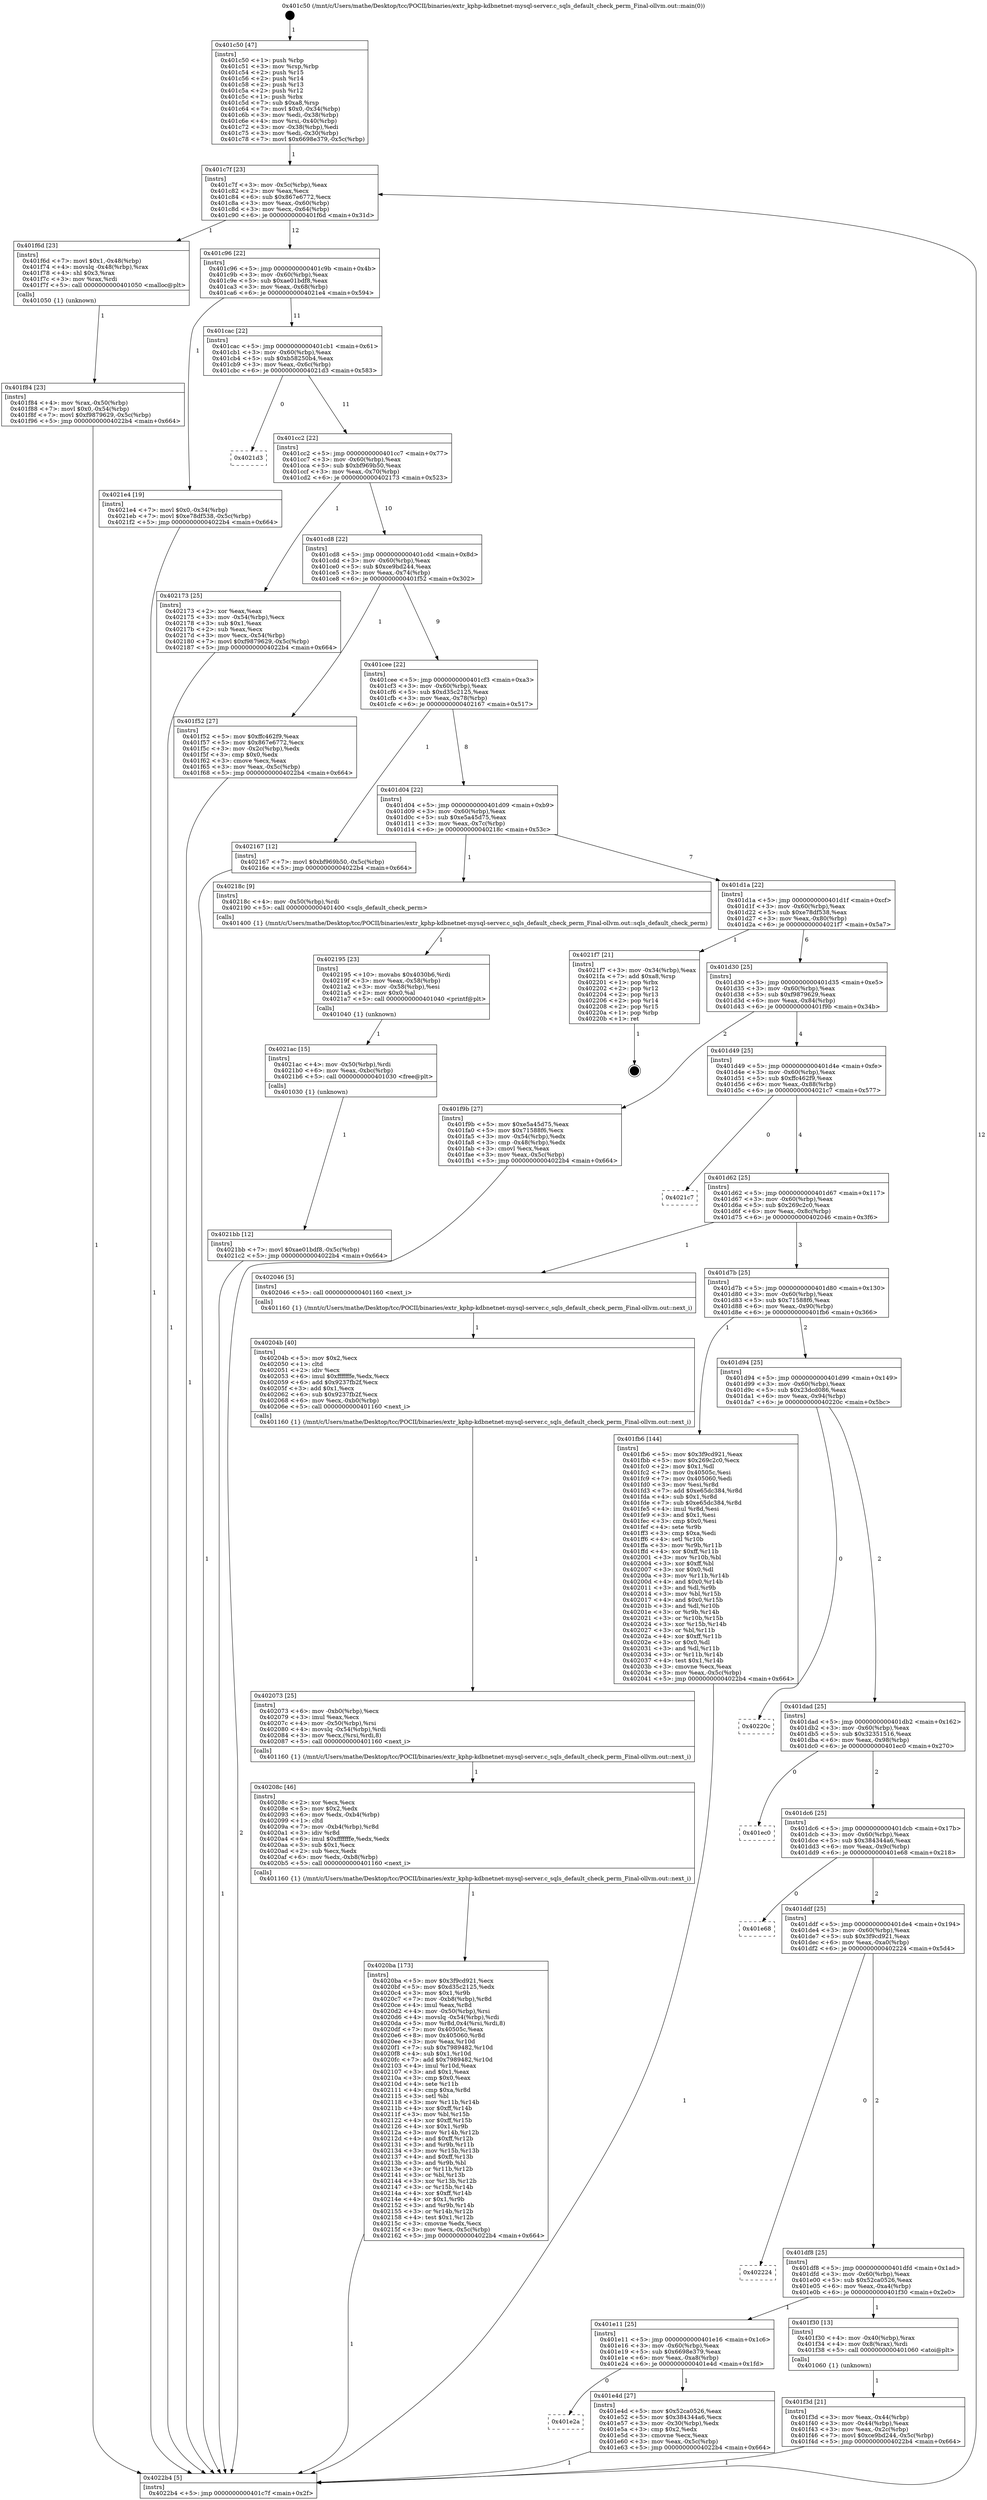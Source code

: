 digraph "0x401c50" {
  label = "0x401c50 (/mnt/c/Users/mathe/Desktop/tcc/POCII/binaries/extr_kphp-kdbnetnet-mysql-server.c_sqls_default_check_perm_Final-ollvm.out::main(0))"
  labelloc = "t"
  node[shape=record]

  Entry [label="",width=0.3,height=0.3,shape=circle,fillcolor=black,style=filled]
  "0x401c7f" [label="{
     0x401c7f [23]\l
     | [instrs]\l
     &nbsp;&nbsp;0x401c7f \<+3\>: mov -0x5c(%rbp),%eax\l
     &nbsp;&nbsp;0x401c82 \<+2\>: mov %eax,%ecx\l
     &nbsp;&nbsp;0x401c84 \<+6\>: sub $0x867e6772,%ecx\l
     &nbsp;&nbsp;0x401c8a \<+3\>: mov %eax,-0x60(%rbp)\l
     &nbsp;&nbsp;0x401c8d \<+3\>: mov %ecx,-0x64(%rbp)\l
     &nbsp;&nbsp;0x401c90 \<+6\>: je 0000000000401f6d \<main+0x31d\>\l
  }"]
  "0x401f6d" [label="{
     0x401f6d [23]\l
     | [instrs]\l
     &nbsp;&nbsp;0x401f6d \<+7\>: movl $0x1,-0x48(%rbp)\l
     &nbsp;&nbsp;0x401f74 \<+4\>: movslq -0x48(%rbp),%rax\l
     &nbsp;&nbsp;0x401f78 \<+4\>: shl $0x3,%rax\l
     &nbsp;&nbsp;0x401f7c \<+3\>: mov %rax,%rdi\l
     &nbsp;&nbsp;0x401f7f \<+5\>: call 0000000000401050 \<malloc@plt\>\l
     | [calls]\l
     &nbsp;&nbsp;0x401050 \{1\} (unknown)\l
  }"]
  "0x401c96" [label="{
     0x401c96 [22]\l
     | [instrs]\l
     &nbsp;&nbsp;0x401c96 \<+5\>: jmp 0000000000401c9b \<main+0x4b\>\l
     &nbsp;&nbsp;0x401c9b \<+3\>: mov -0x60(%rbp),%eax\l
     &nbsp;&nbsp;0x401c9e \<+5\>: sub $0xae01bdf8,%eax\l
     &nbsp;&nbsp;0x401ca3 \<+3\>: mov %eax,-0x68(%rbp)\l
     &nbsp;&nbsp;0x401ca6 \<+6\>: je 00000000004021e4 \<main+0x594\>\l
  }"]
  Exit [label="",width=0.3,height=0.3,shape=circle,fillcolor=black,style=filled,peripheries=2]
  "0x4021e4" [label="{
     0x4021e4 [19]\l
     | [instrs]\l
     &nbsp;&nbsp;0x4021e4 \<+7\>: movl $0x0,-0x34(%rbp)\l
     &nbsp;&nbsp;0x4021eb \<+7\>: movl $0xe78df538,-0x5c(%rbp)\l
     &nbsp;&nbsp;0x4021f2 \<+5\>: jmp 00000000004022b4 \<main+0x664\>\l
  }"]
  "0x401cac" [label="{
     0x401cac [22]\l
     | [instrs]\l
     &nbsp;&nbsp;0x401cac \<+5\>: jmp 0000000000401cb1 \<main+0x61\>\l
     &nbsp;&nbsp;0x401cb1 \<+3\>: mov -0x60(%rbp),%eax\l
     &nbsp;&nbsp;0x401cb4 \<+5\>: sub $0xb58250b4,%eax\l
     &nbsp;&nbsp;0x401cb9 \<+3\>: mov %eax,-0x6c(%rbp)\l
     &nbsp;&nbsp;0x401cbc \<+6\>: je 00000000004021d3 \<main+0x583\>\l
  }"]
  "0x4021bb" [label="{
     0x4021bb [12]\l
     | [instrs]\l
     &nbsp;&nbsp;0x4021bb \<+7\>: movl $0xae01bdf8,-0x5c(%rbp)\l
     &nbsp;&nbsp;0x4021c2 \<+5\>: jmp 00000000004022b4 \<main+0x664\>\l
  }"]
  "0x4021d3" [label="{
     0x4021d3\l
  }", style=dashed]
  "0x401cc2" [label="{
     0x401cc2 [22]\l
     | [instrs]\l
     &nbsp;&nbsp;0x401cc2 \<+5\>: jmp 0000000000401cc7 \<main+0x77\>\l
     &nbsp;&nbsp;0x401cc7 \<+3\>: mov -0x60(%rbp),%eax\l
     &nbsp;&nbsp;0x401cca \<+5\>: sub $0xbf969b50,%eax\l
     &nbsp;&nbsp;0x401ccf \<+3\>: mov %eax,-0x70(%rbp)\l
     &nbsp;&nbsp;0x401cd2 \<+6\>: je 0000000000402173 \<main+0x523\>\l
  }"]
  "0x4021ac" [label="{
     0x4021ac [15]\l
     | [instrs]\l
     &nbsp;&nbsp;0x4021ac \<+4\>: mov -0x50(%rbp),%rdi\l
     &nbsp;&nbsp;0x4021b0 \<+6\>: mov %eax,-0xbc(%rbp)\l
     &nbsp;&nbsp;0x4021b6 \<+5\>: call 0000000000401030 \<free@plt\>\l
     | [calls]\l
     &nbsp;&nbsp;0x401030 \{1\} (unknown)\l
  }"]
  "0x402173" [label="{
     0x402173 [25]\l
     | [instrs]\l
     &nbsp;&nbsp;0x402173 \<+2\>: xor %eax,%eax\l
     &nbsp;&nbsp;0x402175 \<+3\>: mov -0x54(%rbp),%ecx\l
     &nbsp;&nbsp;0x402178 \<+3\>: sub $0x1,%eax\l
     &nbsp;&nbsp;0x40217b \<+2\>: sub %eax,%ecx\l
     &nbsp;&nbsp;0x40217d \<+3\>: mov %ecx,-0x54(%rbp)\l
     &nbsp;&nbsp;0x402180 \<+7\>: movl $0xf9879629,-0x5c(%rbp)\l
     &nbsp;&nbsp;0x402187 \<+5\>: jmp 00000000004022b4 \<main+0x664\>\l
  }"]
  "0x401cd8" [label="{
     0x401cd8 [22]\l
     | [instrs]\l
     &nbsp;&nbsp;0x401cd8 \<+5\>: jmp 0000000000401cdd \<main+0x8d\>\l
     &nbsp;&nbsp;0x401cdd \<+3\>: mov -0x60(%rbp),%eax\l
     &nbsp;&nbsp;0x401ce0 \<+5\>: sub $0xce9bd244,%eax\l
     &nbsp;&nbsp;0x401ce5 \<+3\>: mov %eax,-0x74(%rbp)\l
     &nbsp;&nbsp;0x401ce8 \<+6\>: je 0000000000401f52 \<main+0x302\>\l
  }"]
  "0x402195" [label="{
     0x402195 [23]\l
     | [instrs]\l
     &nbsp;&nbsp;0x402195 \<+10\>: movabs $0x4030b6,%rdi\l
     &nbsp;&nbsp;0x40219f \<+3\>: mov %eax,-0x58(%rbp)\l
     &nbsp;&nbsp;0x4021a2 \<+3\>: mov -0x58(%rbp),%esi\l
     &nbsp;&nbsp;0x4021a5 \<+2\>: mov $0x0,%al\l
     &nbsp;&nbsp;0x4021a7 \<+5\>: call 0000000000401040 \<printf@plt\>\l
     | [calls]\l
     &nbsp;&nbsp;0x401040 \{1\} (unknown)\l
  }"]
  "0x401f52" [label="{
     0x401f52 [27]\l
     | [instrs]\l
     &nbsp;&nbsp;0x401f52 \<+5\>: mov $0xffc462f9,%eax\l
     &nbsp;&nbsp;0x401f57 \<+5\>: mov $0x867e6772,%ecx\l
     &nbsp;&nbsp;0x401f5c \<+3\>: mov -0x2c(%rbp),%edx\l
     &nbsp;&nbsp;0x401f5f \<+3\>: cmp $0x0,%edx\l
     &nbsp;&nbsp;0x401f62 \<+3\>: cmove %ecx,%eax\l
     &nbsp;&nbsp;0x401f65 \<+3\>: mov %eax,-0x5c(%rbp)\l
     &nbsp;&nbsp;0x401f68 \<+5\>: jmp 00000000004022b4 \<main+0x664\>\l
  }"]
  "0x401cee" [label="{
     0x401cee [22]\l
     | [instrs]\l
     &nbsp;&nbsp;0x401cee \<+5\>: jmp 0000000000401cf3 \<main+0xa3\>\l
     &nbsp;&nbsp;0x401cf3 \<+3\>: mov -0x60(%rbp),%eax\l
     &nbsp;&nbsp;0x401cf6 \<+5\>: sub $0xd35c2125,%eax\l
     &nbsp;&nbsp;0x401cfb \<+3\>: mov %eax,-0x78(%rbp)\l
     &nbsp;&nbsp;0x401cfe \<+6\>: je 0000000000402167 \<main+0x517\>\l
  }"]
  "0x4020ba" [label="{
     0x4020ba [173]\l
     | [instrs]\l
     &nbsp;&nbsp;0x4020ba \<+5\>: mov $0x3f9cd921,%ecx\l
     &nbsp;&nbsp;0x4020bf \<+5\>: mov $0xd35c2125,%edx\l
     &nbsp;&nbsp;0x4020c4 \<+3\>: mov $0x1,%r9b\l
     &nbsp;&nbsp;0x4020c7 \<+7\>: mov -0xb8(%rbp),%r8d\l
     &nbsp;&nbsp;0x4020ce \<+4\>: imul %eax,%r8d\l
     &nbsp;&nbsp;0x4020d2 \<+4\>: mov -0x50(%rbp),%rsi\l
     &nbsp;&nbsp;0x4020d6 \<+4\>: movslq -0x54(%rbp),%rdi\l
     &nbsp;&nbsp;0x4020da \<+5\>: mov %r8d,0x4(%rsi,%rdi,8)\l
     &nbsp;&nbsp;0x4020df \<+7\>: mov 0x40505c,%eax\l
     &nbsp;&nbsp;0x4020e6 \<+8\>: mov 0x405060,%r8d\l
     &nbsp;&nbsp;0x4020ee \<+3\>: mov %eax,%r10d\l
     &nbsp;&nbsp;0x4020f1 \<+7\>: sub $0x7989482,%r10d\l
     &nbsp;&nbsp;0x4020f8 \<+4\>: sub $0x1,%r10d\l
     &nbsp;&nbsp;0x4020fc \<+7\>: add $0x7989482,%r10d\l
     &nbsp;&nbsp;0x402103 \<+4\>: imul %r10d,%eax\l
     &nbsp;&nbsp;0x402107 \<+3\>: and $0x1,%eax\l
     &nbsp;&nbsp;0x40210a \<+3\>: cmp $0x0,%eax\l
     &nbsp;&nbsp;0x40210d \<+4\>: sete %r11b\l
     &nbsp;&nbsp;0x402111 \<+4\>: cmp $0xa,%r8d\l
     &nbsp;&nbsp;0x402115 \<+3\>: setl %bl\l
     &nbsp;&nbsp;0x402118 \<+3\>: mov %r11b,%r14b\l
     &nbsp;&nbsp;0x40211b \<+4\>: xor $0xff,%r14b\l
     &nbsp;&nbsp;0x40211f \<+3\>: mov %bl,%r15b\l
     &nbsp;&nbsp;0x402122 \<+4\>: xor $0xff,%r15b\l
     &nbsp;&nbsp;0x402126 \<+4\>: xor $0x1,%r9b\l
     &nbsp;&nbsp;0x40212a \<+3\>: mov %r14b,%r12b\l
     &nbsp;&nbsp;0x40212d \<+4\>: and $0xff,%r12b\l
     &nbsp;&nbsp;0x402131 \<+3\>: and %r9b,%r11b\l
     &nbsp;&nbsp;0x402134 \<+3\>: mov %r15b,%r13b\l
     &nbsp;&nbsp;0x402137 \<+4\>: and $0xff,%r13b\l
     &nbsp;&nbsp;0x40213b \<+3\>: and %r9b,%bl\l
     &nbsp;&nbsp;0x40213e \<+3\>: or %r11b,%r12b\l
     &nbsp;&nbsp;0x402141 \<+3\>: or %bl,%r13b\l
     &nbsp;&nbsp;0x402144 \<+3\>: xor %r13b,%r12b\l
     &nbsp;&nbsp;0x402147 \<+3\>: or %r15b,%r14b\l
     &nbsp;&nbsp;0x40214a \<+4\>: xor $0xff,%r14b\l
     &nbsp;&nbsp;0x40214e \<+4\>: or $0x1,%r9b\l
     &nbsp;&nbsp;0x402152 \<+3\>: and %r9b,%r14b\l
     &nbsp;&nbsp;0x402155 \<+3\>: or %r14b,%r12b\l
     &nbsp;&nbsp;0x402158 \<+4\>: test $0x1,%r12b\l
     &nbsp;&nbsp;0x40215c \<+3\>: cmovne %edx,%ecx\l
     &nbsp;&nbsp;0x40215f \<+3\>: mov %ecx,-0x5c(%rbp)\l
     &nbsp;&nbsp;0x402162 \<+5\>: jmp 00000000004022b4 \<main+0x664\>\l
  }"]
  "0x402167" [label="{
     0x402167 [12]\l
     | [instrs]\l
     &nbsp;&nbsp;0x402167 \<+7\>: movl $0xbf969b50,-0x5c(%rbp)\l
     &nbsp;&nbsp;0x40216e \<+5\>: jmp 00000000004022b4 \<main+0x664\>\l
  }"]
  "0x401d04" [label="{
     0x401d04 [22]\l
     | [instrs]\l
     &nbsp;&nbsp;0x401d04 \<+5\>: jmp 0000000000401d09 \<main+0xb9\>\l
     &nbsp;&nbsp;0x401d09 \<+3\>: mov -0x60(%rbp),%eax\l
     &nbsp;&nbsp;0x401d0c \<+5\>: sub $0xe5a45d75,%eax\l
     &nbsp;&nbsp;0x401d11 \<+3\>: mov %eax,-0x7c(%rbp)\l
     &nbsp;&nbsp;0x401d14 \<+6\>: je 000000000040218c \<main+0x53c\>\l
  }"]
  "0x40208c" [label="{
     0x40208c [46]\l
     | [instrs]\l
     &nbsp;&nbsp;0x40208c \<+2\>: xor %ecx,%ecx\l
     &nbsp;&nbsp;0x40208e \<+5\>: mov $0x2,%edx\l
     &nbsp;&nbsp;0x402093 \<+6\>: mov %edx,-0xb4(%rbp)\l
     &nbsp;&nbsp;0x402099 \<+1\>: cltd\l
     &nbsp;&nbsp;0x40209a \<+7\>: mov -0xb4(%rbp),%r8d\l
     &nbsp;&nbsp;0x4020a1 \<+3\>: idiv %r8d\l
     &nbsp;&nbsp;0x4020a4 \<+6\>: imul $0xfffffffe,%edx,%edx\l
     &nbsp;&nbsp;0x4020aa \<+3\>: sub $0x1,%ecx\l
     &nbsp;&nbsp;0x4020ad \<+2\>: sub %ecx,%edx\l
     &nbsp;&nbsp;0x4020af \<+6\>: mov %edx,-0xb8(%rbp)\l
     &nbsp;&nbsp;0x4020b5 \<+5\>: call 0000000000401160 \<next_i\>\l
     | [calls]\l
     &nbsp;&nbsp;0x401160 \{1\} (/mnt/c/Users/mathe/Desktop/tcc/POCII/binaries/extr_kphp-kdbnetnet-mysql-server.c_sqls_default_check_perm_Final-ollvm.out::next_i)\l
  }"]
  "0x40218c" [label="{
     0x40218c [9]\l
     | [instrs]\l
     &nbsp;&nbsp;0x40218c \<+4\>: mov -0x50(%rbp),%rdi\l
     &nbsp;&nbsp;0x402190 \<+5\>: call 0000000000401400 \<sqls_default_check_perm\>\l
     | [calls]\l
     &nbsp;&nbsp;0x401400 \{1\} (/mnt/c/Users/mathe/Desktop/tcc/POCII/binaries/extr_kphp-kdbnetnet-mysql-server.c_sqls_default_check_perm_Final-ollvm.out::sqls_default_check_perm)\l
  }"]
  "0x401d1a" [label="{
     0x401d1a [22]\l
     | [instrs]\l
     &nbsp;&nbsp;0x401d1a \<+5\>: jmp 0000000000401d1f \<main+0xcf\>\l
     &nbsp;&nbsp;0x401d1f \<+3\>: mov -0x60(%rbp),%eax\l
     &nbsp;&nbsp;0x401d22 \<+5\>: sub $0xe78df538,%eax\l
     &nbsp;&nbsp;0x401d27 \<+3\>: mov %eax,-0x80(%rbp)\l
     &nbsp;&nbsp;0x401d2a \<+6\>: je 00000000004021f7 \<main+0x5a7\>\l
  }"]
  "0x402073" [label="{
     0x402073 [25]\l
     | [instrs]\l
     &nbsp;&nbsp;0x402073 \<+6\>: mov -0xb0(%rbp),%ecx\l
     &nbsp;&nbsp;0x402079 \<+3\>: imul %eax,%ecx\l
     &nbsp;&nbsp;0x40207c \<+4\>: mov -0x50(%rbp),%rsi\l
     &nbsp;&nbsp;0x402080 \<+4\>: movslq -0x54(%rbp),%rdi\l
     &nbsp;&nbsp;0x402084 \<+3\>: mov %ecx,(%rsi,%rdi,8)\l
     &nbsp;&nbsp;0x402087 \<+5\>: call 0000000000401160 \<next_i\>\l
     | [calls]\l
     &nbsp;&nbsp;0x401160 \{1\} (/mnt/c/Users/mathe/Desktop/tcc/POCII/binaries/extr_kphp-kdbnetnet-mysql-server.c_sqls_default_check_perm_Final-ollvm.out::next_i)\l
  }"]
  "0x4021f7" [label="{
     0x4021f7 [21]\l
     | [instrs]\l
     &nbsp;&nbsp;0x4021f7 \<+3\>: mov -0x34(%rbp),%eax\l
     &nbsp;&nbsp;0x4021fa \<+7\>: add $0xa8,%rsp\l
     &nbsp;&nbsp;0x402201 \<+1\>: pop %rbx\l
     &nbsp;&nbsp;0x402202 \<+2\>: pop %r12\l
     &nbsp;&nbsp;0x402204 \<+2\>: pop %r13\l
     &nbsp;&nbsp;0x402206 \<+2\>: pop %r14\l
     &nbsp;&nbsp;0x402208 \<+2\>: pop %r15\l
     &nbsp;&nbsp;0x40220a \<+1\>: pop %rbp\l
     &nbsp;&nbsp;0x40220b \<+1\>: ret\l
  }"]
  "0x401d30" [label="{
     0x401d30 [25]\l
     | [instrs]\l
     &nbsp;&nbsp;0x401d30 \<+5\>: jmp 0000000000401d35 \<main+0xe5\>\l
     &nbsp;&nbsp;0x401d35 \<+3\>: mov -0x60(%rbp),%eax\l
     &nbsp;&nbsp;0x401d38 \<+5\>: sub $0xf9879629,%eax\l
     &nbsp;&nbsp;0x401d3d \<+6\>: mov %eax,-0x84(%rbp)\l
     &nbsp;&nbsp;0x401d43 \<+6\>: je 0000000000401f9b \<main+0x34b\>\l
  }"]
  "0x40204b" [label="{
     0x40204b [40]\l
     | [instrs]\l
     &nbsp;&nbsp;0x40204b \<+5\>: mov $0x2,%ecx\l
     &nbsp;&nbsp;0x402050 \<+1\>: cltd\l
     &nbsp;&nbsp;0x402051 \<+2\>: idiv %ecx\l
     &nbsp;&nbsp;0x402053 \<+6\>: imul $0xfffffffe,%edx,%ecx\l
     &nbsp;&nbsp;0x402059 \<+6\>: add $0x9237fb2f,%ecx\l
     &nbsp;&nbsp;0x40205f \<+3\>: add $0x1,%ecx\l
     &nbsp;&nbsp;0x402062 \<+6\>: sub $0x9237fb2f,%ecx\l
     &nbsp;&nbsp;0x402068 \<+6\>: mov %ecx,-0xb0(%rbp)\l
     &nbsp;&nbsp;0x40206e \<+5\>: call 0000000000401160 \<next_i\>\l
     | [calls]\l
     &nbsp;&nbsp;0x401160 \{1\} (/mnt/c/Users/mathe/Desktop/tcc/POCII/binaries/extr_kphp-kdbnetnet-mysql-server.c_sqls_default_check_perm_Final-ollvm.out::next_i)\l
  }"]
  "0x401f9b" [label="{
     0x401f9b [27]\l
     | [instrs]\l
     &nbsp;&nbsp;0x401f9b \<+5\>: mov $0xe5a45d75,%eax\l
     &nbsp;&nbsp;0x401fa0 \<+5\>: mov $0x71588f6,%ecx\l
     &nbsp;&nbsp;0x401fa5 \<+3\>: mov -0x54(%rbp),%edx\l
     &nbsp;&nbsp;0x401fa8 \<+3\>: cmp -0x48(%rbp),%edx\l
     &nbsp;&nbsp;0x401fab \<+3\>: cmovl %ecx,%eax\l
     &nbsp;&nbsp;0x401fae \<+3\>: mov %eax,-0x5c(%rbp)\l
     &nbsp;&nbsp;0x401fb1 \<+5\>: jmp 00000000004022b4 \<main+0x664\>\l
  }"]
  "0x401d49" [label="{
     0x401d49 [25]\l
     | [instrs]\l
     &nbsp;&nbsp;0x401d49 \<+5\>: jmp 0000000000401d4e \<main+0xfe\>\l
     &nbsp;&nbsp;0x401d4e \<+3\>: mov -0x60(%rbp),%eax\l
     &nbsp;&nbsp;0x401d51 \<+5\>: sub $0xffc462f9,%eax\l
     &nbsp;&nbsp;0x401d56 \<+6\>: mov %eax,-0x88(%rbp)\l
     &nbsp;&nbsp;0x401d5c \<+6\>: je 00000000004021c7 \<main+0x577\>\l
  }"]
  "0x401f84" [label="{
     0x401f84 [23]\l
     | [instrs]\l
     &nbsp;&nbsp;0x401f84 \<+4\>: mov %rax,-0x50(%rbp)\l
     &nbsp;&nbsp;0x401f88 \<+7\>: movl $0x0,-0x54(%rbp)\l
     &nbsp;&nbsp;0x401f8f \<+7\>: movl $0xf9879629,-0x5c(%rbp)\l
     &nbsp;&nbsp;0x401f96 \<+5\>: jmp 00000000004022b4 \<main+0x664\>\l
  }"]
  "0x4021c7" [label="{
     0x4021c7\l
  }", style=dashed]
  "0x401d62" [label="{
     0x401d62 [25]\l
     | [instrs]\l
     &nbsp;&nbsp;0x401d62 \<+5\>: jmp 0000000000401d67 \<main+0x117\>\l
     &nbsp;&nbsp;0x401d67 \<+3\>: mov -0x60(%rbp),%eax\l
     &nbsp;&nbsp;0x401d6a \<+5\>: sub $0x269c2c0,%eax\l
     &nbsp;&nbsp;0x401d6f \<+6\>: mov %eax,-0x8c(%rbp)\l
     &nbsp;&nbsp;0x401d75 \<+6\>: je 0000000000402046 \<main+0x3f6\>\l
  }"]
  "0x401f3d" [label="{
     0x401f3d [21]\l
     | [instrs]\l
     &nbsp;&nbsp;0x401f3d \<+3\>: mov %eax,-0x44(%rbp)\l
     &nbsp;&nbsp;0x401f40 \<+3\>: mov -0x44(%rbp),%eax\l
     &nbsp;&nbsp;0x401f43 \<+3\>: mov %eax,-0x2c(%rbp)\l
     &nbsp;&nbsp;0x401f46 \<+7\>: movl $0xce9bd244,-0x5c(%rbp)\l
     &nbsp;&nbsp;0x401f4d \<+5\>: jmp 00000000004022b4 \<main+0x664\>\l
  }"]
  "0x402046" [label="{
     0x402046 [5]\l
     | [instrs]\l
     &nbsp;&nbsp;0x402046 \<+5\>: call 0000000000401160 \<next_i\>\l
     | [calls]\l
     &nbsp;&nbsp;0x401160 \{1\} (/mnt/c/Users/mathe/Desktop/tcc/POCII/binaries/extr_kphp-kdbnetnet-mysql-server.c_sqls_default_check_perm_Final-ollvm.out::next_i)\l
  }"]
  "0x401d7b" [label="{
     0x401d7b [25]\l
     | [instrs]\l
     &nbsp;&nbsp;0x401d7b \<+5\>: jmp 0000000000401d80 \<main+0x130\>\l
     &nbsp;&nbsp;0x401d80 \<+3\>: mov -0x60(%rbp),%eax\l
     &nbsp;&nbsp;0x401d83 \<+5\>: sub $0x71588f6,%eax\l
     &nbsp;&nbsp;0x401d88 \<+6\>: mov %eax,-0x90(%rbp)\l
     &nbsp;&nbsp;0x401d8e \<+6\>: je 0000000000401fb6 \<main+0x366\>\l
  }"]
  "0x401c50" [label="{
     0x401c50 [47]\l
     | [instrs]\l
     &nbsp;&nbsp;0x401c50 \<+1\>: push %rbp\l
     &nbsp;&nbsp;0x401c51 \<+3\>: mov %rsp,%rbp\l
     &nbsp;&nbsp;0x401c54 \<+2\>: push %r15\l
     &nbsp;&nbsp;0x401c56 \<+2\>: push %r14\l
     &nbsp;&nbsp;0x401c58 \<+2\>: push %r13\l
     &nbsp;&nbsp;0x401c5a \<+2\>: push %r12\l
     &nbsp;&nbsp;0x401c5c \<+1\>: push %rbx\l
     &nbsp;&nbsp;0x401c5d \<+7\>: sub $0xa8,%rsp\l
     &nbsp;&nbsp;0x401c64 \<+7\>: movl $0x0,-0x34(%rbp)\l
     &nbsp;&nbsp;0x401c6b \<+3\>: mov %edi,-0x38(%rbp)\l
     &nbsp;&nbsp;0x401c6e \<+4\>: mov %rsi,-0x40(%rbp)\l
     &nbsp;&nbsp;0x401c72 \<+3\>: mov -0x38(%rbp),%edi\l
     &nbsp;&nbsp;0x401c75 \<+3\>: mov %edi,-0x30(%rbp)\l
     &nbsp;&nbsp;0x401c78 \<+7\>: movl $0x6698e379,-0x5c(%rbp)\l
  }"]
  "0x401fb6" [label="{
     0x401fb6 [144]\l
     | [instrs]\l
     &nbsp;&nbsp;0x401fb6 \<+5\>: mov $0x3f9cd921,%eax\l
     &nbsp;&nbsp;0x401fbb \<+5\>: mov $0x269c2c0,%ecx\l
     &nbsp;&nbsp;0x401fc0 \<+2\>: mov $0x1,%dl\l
     &nbsp;&nbsp;0x401fc2 \<+7\>: mov 0x40505c,%esi\l
     &nbsp;&nbsp;0x401fc9 \<+7\>: mov 0x405060,%edi\l
     &nbsp;&nbsp;0x401fd0 \<+3\>: mov %esi,%r8d\l
     &nbsp;&nbsp;0x401fd3 \<+7\>: add $0xe65dc384,%r8d\l
     &nbsp;&nbsp;0x401fda \<+4\>: sub $0x1,%r8d\l
     &nbsp;&nbsp;0x401fde \<+7\>: sub $0xe65dc384,%r8d\l
     &nbsp;&nbsp;0x401fe5 \<+4\>: imul %r8d,%esi\l
     &nbsp;&nbsp;0x401fe9 \<+3\>: and $0x1,%esi\l
     &nbsp;&nbsp;0x401fec \<+3\>: cmp $0x0,%esi\l
     &nbsp;&nbsp;0x401fef \<+4\>: sete %r9b\l
     &nbsp;&nbsp;0x401ff3 \<+3\>: cmp $0xa,%edi\l
     &nbsp;&nbsp;0x401ff6 \<+4\>: setl %r10b\l
     &nbsp;&nbsp;0x401ffa \<+3\>: mov %r9b,%r11b\l
     &nbsp;&nbsp;0x401ffd \<+4\>: xor $0xff,%r11b\l
     &nbsp;&nbsp;0x402001 \<+3\>: mov %r10b,%bl\l
     &nbsp;&nbsp;0x402004 \<+3\>: xor $0xff,%bl\l
     &nbsp;&nbsp;0x402007 \<+3\>: xor $0x0,%dl\l
     &nbsp;&nbsp;0x40200a \<+3\>: mov %r11b,%r14b\l
     &nbsp;&nbsp;0x40200d \<+4\>: and $0x0,%r14b\l
     &nbsp;&nbsp;0x402011 \<+3\>: and %dl,%r9b\l
     &nbsp;&nbsp;0x402014 \<+3\>: mov %bl,%r15b\l
     &nbsp;&nbsp;0x402017 \<+4\>: and $0x0,%r15b\l
     &nbsp;&nbsp;0x40201b \<+3\>: and %dl,%r10b\l
     &nbsp;&nbsp;0x40201e \<+3\>: or %r9b,%r14b\l
     &nbsp;&nbsp;0x402021 \<+3\>: or %r10b,%r15b\l
     &nbsp;&nbsp;0x402024 \<+3\>: xor %r15b,%r14b\l
     &nbsp;&nbsp;0x402027 \<+3\>: or %bl,%r11b\l
     &nbsp;&nbsp;0x40202a \<+4\>: xor $0xff,%r11b\l
     &nbsp;&nbsp;0x40202e \<+3\>: or $0x0,%dl\l
     &nbsp;&nbsp;0x402031 \<+3\>: and %dl,%r11b\l
     &nbsp;&nbsp;0x402034 \<+3\>: or %r11b,%r14b\l
     &nbsp;&nbsp;0x402037 \<+4\>: test $0x1,%r14b\l
     &nbsp;&nbsp;0x40203b \<+3\>: cmovne %ecx,%eax\l
     &nbsp;&nbsp;0x40203e \<+3\>: mov %eax,-0x5c(%rbp)\l
     &nbsp;&nbsp;0x402041 \<+5\>: jmp 00000000004022b4 \<main+0x664\>\l
  }"]
  "0x401d94" [label="{
     0x401d94 [25]\l
     | [instrs]\l
     &nbsp;&nbsp;0x401d94 \<+5\>: jmp 0000000000401d99 \<main+0x149\>\l
     &nbsp;&nbsp;0x401d99 \<+3\>: mov -0x60(%rbp),%eax\l
     &nbsp;&nbsp;0x401d9c \<+5\>: sub $0x23dcd086,%eax\l
     &nbsp;&nbsp;0x401da1 \<+6\>: mov %eax,-0x94(%rbp)\l
     &nbsp;&nbsp;0x401da7 \<+6\>: je 000000000040220c \<main+0x5bc\>\l
  }"]
  "0x4022b4" [label="{
     0x4022b4 [5]\l
     | [instrs]\l
     &nbsp;&nbsp;0x4022b4 \<+5\>: jmp 0000000000401c7f \<main+0x2f\>\l
  }"]
  "0x40220c" [label="{
     0x40220c\l
  }", style=dashed]
  "0x401dad" [label="{
     0x401dad [25]\l
     | [instrs]\l
     &nbsp;&nbsp;0x401dad \<+5\>: jmp 0000000000401db2 \<main+0x162\>\l
     &nbsp;&nbsp;0x401db2 \<+3\>: mov -0x60(%rbp),%eax\l
     &nbsp;&nbsp;0x401db5 \<+5\>: sub $0x32351516,%eax\l
     &nbsp;&nbsp;0x401dba \<+6\>: mov %eax,-0x98(%rbp)\l
     &nbsp;&nbsp;0x401dc0 \<+6\>: je 0000000000401ec0 \<main+0x270\>\l
  }"]
  "0x401e2a" [label="{
     0x401e2a\l
  }", style=dashed]
  "0x401ec0" [label="{
     0x401ec0\l
  }", style=dashed]
  "0x401dc6" [label="{
     0x401dc6 [25]\l
     | [instrs]\l
     &nbsp;&nbsp;0x401dc6 \<+5\>: jmp 0000000000401dcb \<main+0x17b\>\l
     &nbsp;&nbsp;0x401dcb \<+3\>: mov -0x60(%rbp),%eax\l
     &nbsp;&nbsp;0x401dce \<+5\>: sub $0x384344a6,%eax\l
     &nbsp;&nbsp;0x401dd3 \<+6\>: mov %eax,-0x9c(%rbp)\l
     &nbsp;&nbsp;0x401dd9 \<+6\>: je 0000000000401e68 \<main+0x218\>\l
  }"]
  "0x401e4d" [label="{
     0x401e4d [27]\l
     | [instrs]\l
     &nbsp;&nbsp;0x401e4d \<+5\>: mov $0x52ca0526,%eax\l
     &nbsp;&nbsp;0x401e52 \<+5\>: mov $0x384344a6,%ecx\l
     &nbsp;&nbsp;0x401e57 \<+3\>: mov -0x30(%rbp),%edx\l
     &nbsp;&nbsp;0x401e5a \<+3\>: cmp $0x2,%edx\l
     &nbsp;&nbsp;0x401e5d \<+3\>: cmovne %ecx,%eax\l
     &nbsp;&nbsp;0x401e60 \<+3\>: mov %eax,-0x5c(%rbp)\l
     &nbsp;&nbsp;0x401e63 \<+5\>: jmp 00000000004022b4 \<main+0x664\>\l
  }"]
  "0x401e68" [label="{
     0x401e68\l
  }", style=dashed]
  "0x401ddf" [label="{
     0x401ddf [25]\l
     | [instrs]\l
     &nbsp;&nbsp;0x401ddf \<+5\>: jmp 0000000000401de4 \<main+0x194\>\l
     &nbsp;&nbsp;0x401de4 \<+3\>: mov -0x60(%rbp),%eax\l
     &nbsp;&nbsp;0x401de7 \<+5\>: sub $0x3f9cd921,%eax\l
     &nbsp;&nbsp;0x401dec \<+6\>: mov %eax,-0xa0(%rbp)\l
     &nbsp;&nbsp;0x401df2 \<+6\>: je 0000000000402224 \<main+0x5d4\>\l
  }"]
  "0x401e11" [label="{
     0x401e11 [25]\l
     | [instrs]\l
     &nbsp;&nbsp;0x401e11 \<+5\>: jmp 0000000000401e16 \<main+0x1c6\>\l
     &nbsp;&nbsp;0x401e16 \<+3\>: mov -0x60(%rbp),%eax\l
     &nbsp;&nbsp;0x401e19 \<+5\>: sub $0x6698e379,%eax\l
     &nbsp;&nbsp;0x401e1e \<+6\>: mov %eax,-0xa8(%rbp)\l
     &nbsp;&nbsp;0x401e24 \<+6\>: je 0000000000401e4d \<main+0x1fd\>\l
  }"]
  "0x402224" [label="{
     0x402224\l
  }", style=dashed]
  "0x401df8" [label="{
     0x401df8 [25]\l
     | [instrs]\l
     &nbsp;&nbsp;0x401df8 \<+5\>: jmp 0000000000401dfd \<main+0x1ad\>\l
     &nbsp;&nbsp;0x401dfd \<+3\>: mov -0x60(%rbp),%eax\l
     &nbsp;&nbsp;0x401e00 \<+5\>: sub $0x52ca0526,%eax\l
     &nbsp;&nbsp;0x401e05 \<+6\>: mov %eax,-0xa4(%rbp)\l
     &nbsp;&nbsp;0x401e0b \<+6\>: je 0000000000401f30 \<main+0x2e0\>\l
  }"]
  "0x401f30" [label="{
     0x401f30 [13]\l
     | [instrs]\l
     &nbsp;&nbsp;0x401f30 \<+4\>: mov -0x40(%rbp),%rax\l
     &nbsp;&nbsp;0x401f34 \<+4\>: mov 0x8(%rax),%rdi\l
     &nbsp;&nbsp;0x401f38 \<+5\>: call 0000000000401060 \<atoi@plt\>\l
     | [calls]\l
     &nbsp;&nbsp;0x401060 \{1\} (unknown)\l
  }"]
  Entry -> "0x401c50" [label=" 1"]
  "0x401c7f" -> "0x401f6d" [label=" 1"]
  "0x401c7f" -> "0x401c96" [label=" 12"]
  "0x4021f7" -> Exit [label=" 1"]
  "0x401c96" -> "0x4021e4" [label=" 1"]
  "0x401c96" -> "0x401cac" [label=" 11"]
  "0x4021e4" -> "0x4022b4" [label=" 1"]
  "0x401cac" -> "0x4021d3" [label=" 0"]
  "0x401cac" -> "0x401cc2" [label=" 11"]
  "0x4021bb" -> "0x4022b4" [label=" 1"]
  "0x401cc2" -> "0x402173" [label=" 1"]
  "0x401cc2" -> "0x401cd8" [label=" 10"]
  "0x4021ac" -> "0x4021bb" [label=" 1"]
  "0x401cd8" -> "0x401f52" [label=" 1"]
  "0x401cd8" -> "0x401cee" [label=" 9"]
  "0x402195" -> "0x4021ac" [label=" 1"]
  "0x401cee" -> "0x402167" [label=" 1"]
  "0x401cee" -> "0x401d04" [label=" 8"]
  "0x40218c" -> "0x402195" [label=" 1"]
  "0x401d04" -> "0x40218c" [label=" 1"]
  "0x401d04" -> "0x401d1a" [label=" 7"]
  "0x402173" -> "0x4022b4" [label=" 1"]
  "0x401d1a" -> "0x4021f7" [label=" 1"]
  "0x401d1a" -> "0x401d30" [label=" 6"]
  "0x402167" -> "0x4022b4" [label=" 1"]
  "0x401d30" -> "0x401f9b" [label=" 2"]
  "0x401d30" -> "0x401d49" [label=" 4"]
  "0x4020ba" -> "0x4022b4" [label=" 1"]
  "0x401d49" -> "0x4021c7" [label=" 0"]
  "0x401d49" -> "0x401d62" [label=" 4"]
  "0x40208c" -> "0x4020ba" [label=" 1"]
  "0x401d62" -> "0x402046" [label=" 1"]
  "0x401d62" -> "0x401d7b" [label=" 3"]
  "0x402073" -> "0x40208c" [label=" 1"]
  "0x401d7b" -> "0x401fb6" [label=" 1"]
  "0x401d7b" -> "0x401d94" [label=" 2"]
  "0x40204b" -> "0x402073" [label=" 1"]
  "0x401d94" -> "0x40220c" [label=" 0"]
  "0x401d94" -> "0x401dad" [label=" 2"]
  "0x402046" -> "0x40204b" [label=" 1"]
  "0x401dad" -> "0x401ec0" [label=" 0"]
  "0x401dad" -> "0x401dc6" [label=" 2"]
  "0x401fb6" -> "0x4022b4" [label=" 1"]
  "0x401dc6" -> "0x401e68" [label=" 0"]
  "0x401dc6" -> "0x401ddf" [label=" 2"]
  "0x401f9b" -> "0x4022b4" [label=" 2"]
  "0x401ddf" -> "0x402224" [label=" 0"]
  "0x401ddf" -> "0x401df8" [label=" 2"]
  "0x401f6d" -> "0x401f84" [label=" 1"]
  "0x401df8" -> "0x401f30" [label=" 1"]
  "0x401df8" -> "0x401e11" [label=" 1"]
  "0x401f84" -> "0x4022b4" [label=" 1"]
  "0x401e11" -> "0x401e4d" [label=" 1"]
  "0x401e11" -> "0x401e2a" [label=" 0"]
  "0x401e4d" -> "0x4022b4" [label=" 1"]
  "0x401c50" -> "0x401c7f" [label=" 1"]
  "0x4022b4" -> "0x401c7f" [label=" 12"]
  "0x401f30" -> "0x401f3d" [label=" 1"]
  "0x401f3d" -> "0x4022b4" [label=" 1"]
  "0x401f52" -> "0x4022b4" [label=" 1"]
}
